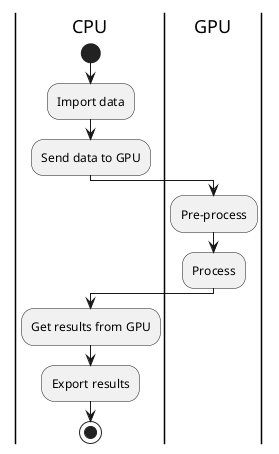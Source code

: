 @startuml
|CPU|
start
:Import data;
:Send data to GPU;
|GPU|
:Pre-process;
:Process;
|CPU|
:Get results from GPU;
:Export results;
stop
@enduml